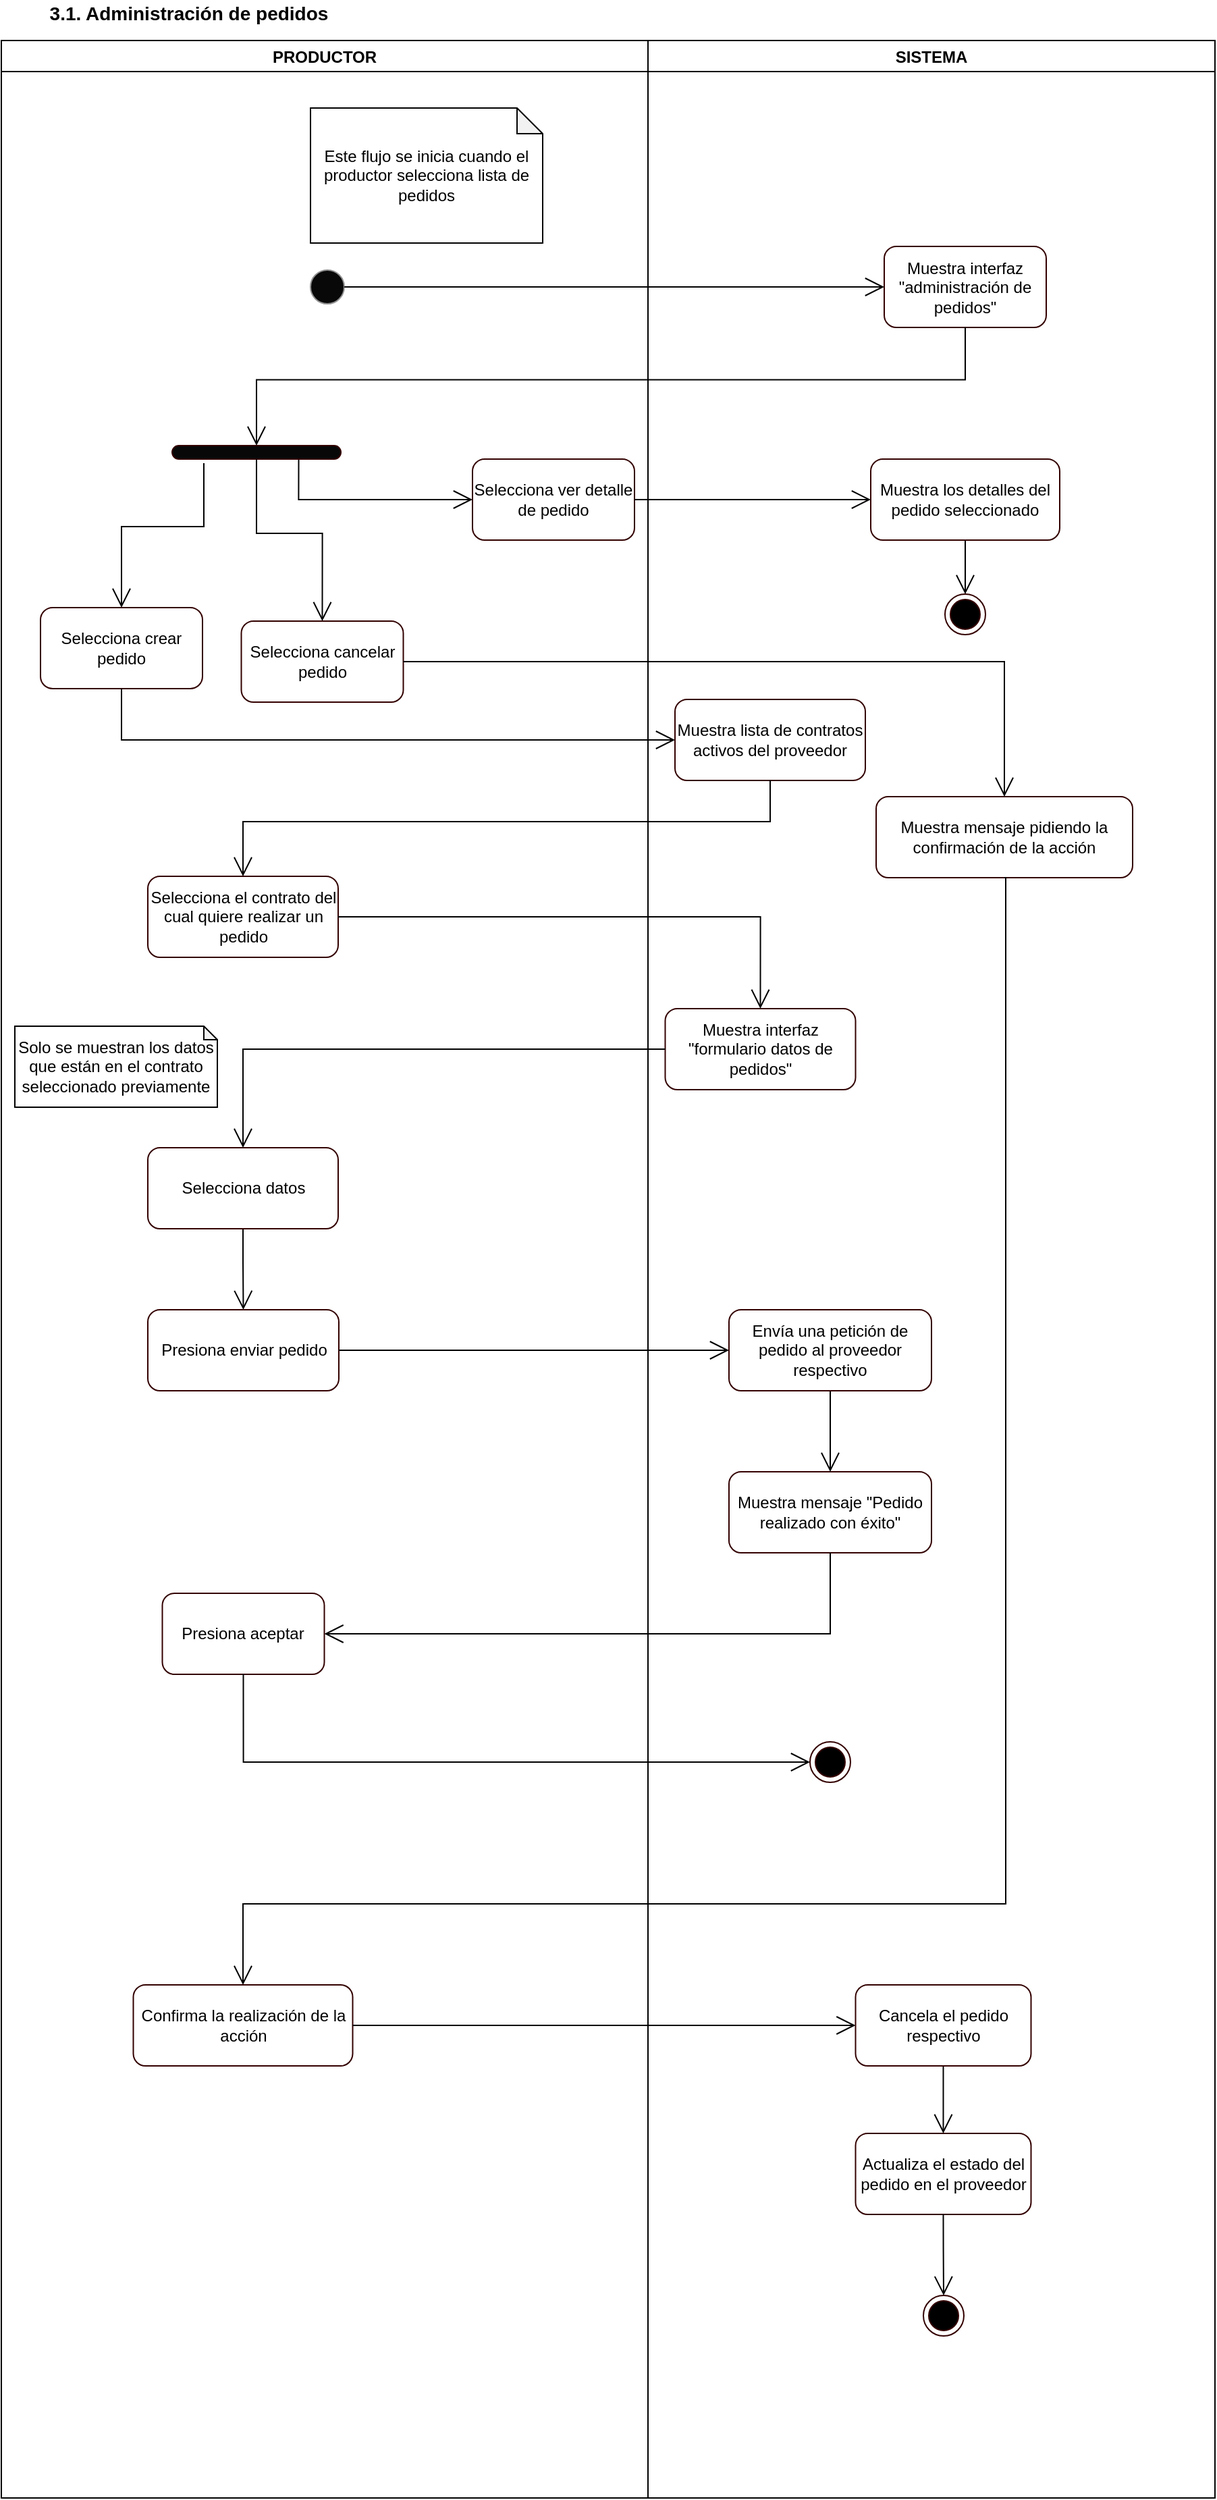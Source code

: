 <mxfile version="13.2.4" type="device"><diagram id="usdjyMedl2LyT0kTP7rD" name="Page-1"><mxGraphModel dx="898" dy="11032" grid="1" gridSize="10" guides="1" tooltips="1" connect="1" arrows="1" fold="1" page="1" pageScale="1" pageWidth="827" pageHeight="1169" math="0" shadow="0"><root><mxCell id="0"/><mxCell id="1" parent="0"/><mxCell id="cfUANLPs1cfpUvms5ylp-100" value="PRODUCTOR" style="swimlane;gradientColor=none;" parent="1" vertex="1"><mxGeometry x="41" y="-10480" width="479" height="1820" as="geometry"/></mxCell><mxCell id="cfUANLPs1cfpUvms5ylp-101" value="" style="ellipse;whiteSpace=wrap;html=1;aspect=fixed;strokeColor=#919191;fillColor=#080808;gradientColor=none;" parent="cfUANLPs1cfpUvms5ylp-100" vertex="1"><mxGeometry x="229" y="170" width="25" height="25" as="geometry"/></mxCell><mxCell id="cfUANLPs1cfpUvms5ylp-102" value="Este flujo se inicia cuando el productor selecciona lista de pedidos" style="shape=note;whiteSpace=wrap;html=1;backgroundOutline=1;darkOpacity=0.05;size=19;" parent="cfUANLPs1cfpUvms5ylp-100" vertex="1"><mxGeometry x="229" y="50" width="172" height="100" as="geometry"/></mxCell><mxCell id="cfUANLPs1cfpUvms5ylp-103" value="" style="group" parent="cfUANLPs1cfpUvms5ylp-100" vertex="1" connectable="0"><mxGeometry x="29" y="300" width="417.5" height="270" as="geometry"/></mxCell><mxCell id="cfUANLPs1cfpUvms5ylp-104" value="" style="group" parent="cfUANLPs1cfpUvms5ylp-103" vertex="1" connectable="0"><mxGeometry width="417.5" height="140" as="geometry"/></mxCell><mxCell id="nRme-nezzcu48ifYfsjX-2" style="edgeStyle=orthogonalEdgeStyle;rounded=0;orthogonalLoop=1;jettySize=auto;html=1;exitX=0.75;exitY=1;exitDx=0;exitDy=0;endArrow=open;endFill=0;endSize=12;" parent="cfUANLPs1cfpUvms5ylp-104" source="cfUANLPs1cfpUvms5ylp-105" target="cfUANLPs1cfpUvms5ylp-111" edge="1"><mxGeometry relative="1" as="geometry"/></mxCell><mxCell id="cfUANLPs1cfpUvms5ylp-105" value="" style="rounded=1;whiteSpace=wrap;html=1;strokeColor=#330000;fillColor=#080808;gradientColor=none;arcSize=50;" parent="cfUANLPs1cfpUvms5ylp-104" vertex="1"><mxGeometry x="97.5" width="125" height="10" as="geometry"/></mxCell><mxCell id="cfUANLPs1cfpUvms5ylp-106" style="edgeStyle=orthogonalEdgeStyle;rounded=0;orthogonalLoop=1;jettySize=auto;html=1;exitX=0.5;exitY=0;exitDx=0;exitDy=0;entryX=0.188;entryY=1.3;entryDx=0;entryDy=0;entryPerimeter=0;startArrow=open;startFill=0;startSize=12;endArrow=none;endFill=0;endSize=12;targetPerimeterSpacing=0;" parent="cfUANLPs1cfpUvms5ylp-104" source="cfUANLPs1cfpUvms5ylp-107" target="cfUANLPs1cfpUvms5ylp-105" edge="1"><mxGeometry relative="1" as="geometry"/></mxCell><mxCell id="cfUANLPs1cfpUvms5ylp-107" value="Selecciona crear pedido" style="rounded=1;whiteSpace=wrap;html=1;strokeColor=#330000;fillColor=#FFFFFF;gradientColor=none;" parent="cfUANLPs1cfpUvms5ylp-104" vertex="1"><mxGeometry y="120" width="120" height="60" as="geometry"/></mxCell><mxCell id="cfUANLPs1cfpUvms5ylp-111" value="Selecciona ver detalle de pedido" style="rounded=1;whiteSpace=wrap;html=1;strokeColor=#330000;fillColor=#FFFFFF;gradientColor=none;" parent="cfUANLPs1cfpUvms5ylp-104" vertex="1"><mxGeometry x="320" y="10" width="120" height="60" as="geometry"/></mxCell><mxCell id="cfUANLPs1cfpUvms5ylp-109" value="Selecciona cancelar pedido" style="rounded=1;whiteSpace=wrap;html=1;strokeColor=#330000;fillColor=#FFFFFF;gradientColor=none;" parent="cfUANLPs1cfpUvms5ylp-103" vertex="1"><mxGeometry x="148.75" y="130" width="120" height="60" as="geometry"/></mxCell><mxCell id="cfUANLPs1cfpUvms5ylp-108" style="edgeStyle=orthogonalEdgeStyle;rounded=0;orthogonalLoop=1;jettySize=auto;html=1;exitX=0.5;exitY=0;exitDx=0;exitDy=0;entryX=0.5;entryY=1;entryDx=0;entryDy=0;startArrow=open;startFill=0;startSize=12;endArrow=none;endFill=0;endSize=12;targetPerimeterSpacing=0;" parent="cfUANLPs1cfpUvms5ylp-103" source="cfUANLPs1cfpUvms5ylp-109" target="cfUANLPs1cfpUvms5ylp-105" edge="1"><mxGeometry relative="1" as="geometry"/></mxCell><mxCell id="jhrf9NMhYoPA2JUa3Eh7-8" style="edgeStyle=orthogonalEdgeStyle;rounded=0;orthogonalLoop=1;jettySize=auto;html=1;exitX=0.5;exitY=1;exitDx=0;exitDy=0;entryX=0.5;entryY=0;entryDx=0;entryDy=0;endArrow=open;endFill=0;endSize=12;" parent="cfUANLPs1cfpUvms5ylp-100" source="cfUANLPs1cfpUvms5ylp-115" target="jhrf9NMhYoPA2JUa3Eh7-7" edge="1"><mxGeometry relative="1" as="geometry"/></mxCell><mxCell id="cfUANLPs1cfpUvms5ylp-115" value="Selecciona datos" style="rounded=1;whiteSpace=wrap;html=1;strokeColor=#330000;fillColor=#FFFFFF;gradientColor=none;" parent="cfUANLPs1cfpUvms5ylp-100" vertex="1"><mxGeometry x="108.5" y="820" width="141" height="60" as="geometry"/></mxCell><mxCell id="cfUANLPs1cfpUvms5ylp-116" value="Confirma la realización de la acción" style="rounded=1;whiteSpace=wrap;html=1;strokeColor=#330000;fillColor=#FFFFFF;gradientColor=none;" parent="cfUANLPs1cfpUvms5ylp-100" vertex="1"><mxGeometry x="97.75" y="1440" width="162.5" height="60" as="geometry"/></mxCell><mxCell id="cfUANLPs1cfpUvms5ylp-118" value="Presiona aceptar" style="rounded=1;whiteSpace=wrap;html=1;strokeColor=#330000;fillColor=#FFFFFF;gradientColor=none;" parent="cfUANLPs1cfpUvms5ylp-100" vertex="1"><mxGeometry x="119.25" y="1150" width="120" height="60" as="geometry"/></mxCell><mxCell id="jhrf9NMhYoPA2JUa3Eh7-1" value="Solo se muestran los datos que están en el contrato seleccionado previamente" style="shape=note;whiteSpace=wrap;html=1;backgroundOutline=1;darkOpacity=0.05;size=10;" parent="cfUANLPs1cfpUvms5ylp-100" vertex="1"><mxGeometry x="10" y="730" width="150" height="60" as="geometry"/></mxCell><mxCell id="jhrf9NMhYoPA2JUa3Eh7-3" value="Selecciona el contrato del cual quiere realizar un pedido" style="rounded=1;whiteSpace=wrap;html=1;strokeColor=#330000;fillColor=#FFFFFF;gradientColor=none;" parent="cfUANLPs1cfpUvms5ylp-100" vertex="1"><mxGeometry x="108.5" y="619" width="141" height="60" as="geometry"/></mxCell><mxCell id="jhrf9NMhYoPA2JUa3Eh7-7" value="Presiona enviar pedido" style="rounded=1;whiteSpace=wrap;html=1;strokeColor=#330000;fillColor=#FFFFFF;gradientColor=none;" parent="cfUANLPs1cfpUvms5ylp-100" vertex="1"><mxGeometry x="108.5" y="940" width="141.5" height="60" as="geometry"/></mxCell><mxCell id="cfUANLPs1cfpUvms5ylp-121" value="SISTEMA" style="swimlane;gradientColor=none;" parent="1" vertex="1"><mxGeometry x="520" y="-10480" width="420" height="1820" as="geometry"/></mxCell><mxCell id="cfUANLPs1cfpUvms5ylp-122" value="Muestra interfaz &quot;administración de pedidos&quot;" style="rounded=1;whiteSpace=wrap;html=1;strokeColor=#330000;fillColor=#FFFFFF;gradientColor=none;" parent="cfUANLPs1cfpUvms5ylp-121" vertex="1"><mxGeometry x="175" y="152.5" width="120" height="60" as="geometry"/></mxCell><mxCell id="cfUANLPs1cfpUvms5ylp-143" value="" style="group" parent="cfUANLPs1cfpUvms5ylp-121" vertex="1" connectable="0"><mxGeometry x="153.75" y="1430" width="162.5" height="150" as="geometry"/></mxCell><mxCell id="jhrf9NMhYoPA2JUa3Eh7-15" value="Actualiza el estado del pedido en el proveedor" style="rounded=1;whiteSpace=wrap;html=1;strokeColor=#330000;fillColor=#FFFFFF;gradientColor=none;" parent="cfUANLPs1cfpUvms5ylp-143" vertex="1"><mxGeometry y="120" width="130" height="60" as="geometry"/></mxCell><mxCell id="jhrf9NMhYoPA2JUa3Eh7-16" style="edgeStyle=orthogonalEdgeStyle;rounded=0;orthogonalLoop=1;jettySize=auto;html=1;exitX=0.5;exitY=1;exitDx=0;exitDy=0;entryX=0.5;entryY=0;entryDx=0;entryDy=0;endArrow=open;endFill=0;endSize=12;" parent="cfUANLPs1cfpUvms5ylp-143" source="cfUANLPs1cfpUvms5ylp-136" target="jhrf9NMhYoPA2JUa3Eh7-15" edge="1"><mxGeometry relative="1" as="geometry"/></mxCell><mxCell id="cfUANLPs1cfpUvms5ylp-136" value="Cancela el pedido respectivo" style="rounded=1;whiteSpace=wrap;html=1;strokeColor=#330000;fillColor=#FFFFFF;gradientColor=none;" parent="cfUANLPs1cfpUvms5ylp-143" vertex="1"><mxGeometry y="10" width="130" height="60" as="geometry"/></mxCell><mxCell id="cfUANLPs1cfpUvms5ylp-171" value="Muestra interfaz &quot;formulario datos de pedidos&quot;" style="rounded=1;whiteSpace=wrap;html=1;strokeColor=#330000;fillColor=#FFFFFF;gradientColor=none;" parent="cfUANLPs1cfpUvms5ylp-121" vertex="1"><mxGeometry x="12.75" y="717" width="141" height="60" as="geometry"/></mxCell><mxCell id="jhrf9NMhYoPA2JUa3Eh7-2" value="Muestra lista de contratos activos del proveedor" style="rounded=1;whiteSpace=wrap;html=1;strokeColor=#330000;fillColor=#FFFFFF;gradientColor=none;" parent="cfUANLPs1cfpUvms5ylp-121" vertex="1"><mxGeometry x="20" y="488" width="141" height="60" as="geometry"/></mxCell><mxCell id="cfUANLPs1cfpUvms5ylp-146" value="" style="ellipse;html=1;shape=endState;fillColor=#000000;strokeColor=#330000;" parent="cfUANLPs1cfpUvms5ylp-121" vertex="1"><mxGeometry x="204" y="1670" width="30" height="30" as="geometry"/></mxCell><mxCell id="jhrf9NMhYoPA2JUa3Eh7-20" style="edgeStyle=orthogonalEdgeStyle;rounded=0;orthogonalLoop=1;jettySize=auto;html=1;exitX=0.5;exitY=1;exitDx=0;exitDy=0;entryX=0.5;entryY=0;entryDx=0;entryDy=0;endArrow=open;endFill=0;endSize=12;" parent="cfUANLPs1cfpUvms5ylp-121" source="jhrf9NMhYoPA2JUa3Eh7-15" target="cfUANLPs1cfpUvms5ylp-146" edge="1"><mxGeometry relative="1" as="geometry"/></mxCell><mxCell id="jhrf9NMhYoPA2JUa3Eh7-17" value="Muestra mensaje pidiendo la confirmación de la acción" style="rounded=1;whiteSpace=wrap;html=1;strokeColor=#330000;fillColor=#FFFFFF;gradientColor=none;" parent="cfUANLPs1cfpUvms5ylp-121" vertex="1"><mxGeometry x="169" y="560" width="190" height="60" as="geometry"/></mxCell><mxCell id="hLdrudT1rtcs0fi3XzOR-3" style="edgeStyle=orthogonalEdgeStyle;rounded=0;orthogonalLoop=1;jettySize=auto;html=1;exitX=0.5;exitY=1;exitDx=0;exitDy=0;entryX=0.5;entryY=0;entryDx=0;entryDy=0;endArrow=open;endFill=0;endSize=12;" parent="cfUANLPs1cfpUvms5ylp-121" source="hLdrudT1rtcs0fi3XzOR-1" target="hLdrudT1rtcs0fi3XzOR-2" edge="1"><mxGeometry relative="1" as="geometry"/></mxCell><mxCell id="hLdrudT1rtcs0fi3XzOR-1" value="Muestra los detalles del pedido seleccionado" style="rounded=1;whiteSpace=wrap;html=1;strokeColor=#330000;fillColor=#FFFFFF;gradientColor=none;" parent="cfUANLPs1cfpUvms5ylp-121" vertex="1"><mxGeometry x="165" y="310" width="140" height="60" as="geometry"/></mxCell><mxCell id="hLdrudT1rtcs0fi3XzOR-2" value="" style="ellipse;html=1;shape=endState;fillColor=#000000;strokeColor=#330000;" parent="cfUANLPs1cfpUvms5ylp-121" vertex="1"><mxGeometry x="220" y="410" width="30" height="30" as="geometry"/></mxCell><mxCell id="cfUANLPs1cfpUvms5ylp-128" value="Muestra mensaje &quot;Pedido realizado con éxito&quot;" style="rounded=1;whiteSpace=wrap;html=1;strokeColor=#330000;fillColor=#FFFFFF;gradientColor=none;" parent="cfUANLPs1cfpUvms5ylp-121" vertex="1"><mxGeometry x="60" y="1060" width="150" height="60" as="geometry"/></mxCell><mxCell id="cfUANLPs1cfpUvms5ylp-148" value="" style="ellipse;html=1;shape=endState;fillColor=#000000;strokeColor=#330000;" parent="cfUANLPs1cfpUvms5ylp-121" vertex="1"><mxGeometry x="120" y="1260" width="30" height="30" as="geometry"/></mxCell><mxCell id="jhrf9NMhYoPA2JUa3Eh7-13" value="" style="edgeStyle=orthogonalEdgeStyle;rounded=0;orthogonalLoop=1;jettySize=auto;html=1;endArrow=open;endFill=0;endSize=12;" parent="cfUANLPs1cfpUvms5ylp-121" source="jhrf9NMhYoPA2JUa3Eh7-12" target="cfUANLPs1cfpUvms5ylp-128" edge="1"><mxGeometry relative="1" as="geometry"/></mxCell><mxCell id="jhrf9NMhYoPA2JUa3Eh7-12" value="Envía una petición de pedido al proveedor respectivo" style="rounded=1;whiteSpace=wrap;html=1;strokeColor=#330000;fillColor=#FFFFFF;gradientColor=none;" parent="cfUANLPs1cfpUvms5ylp-121" vertex="1"><mxGeometry x="60" y="940" width="150" height="60" as="geometry"/></mxCell><mxCell id="cfUANLPs1cfpUvms5ylp-156" style="edgeStyle=orthogonalEdgeStyle;rounded=0;orthogonalLoop=1;jettySize=auto;html=1;exitX=1;exitY=0.5;exitDx=0;exitDy=0;entryX=0;entryY=0.5;entryDx=0;entryDy=0;endSize=12;endArrow=open;endFill=0;" parent="1" source="cfUANLPs1cfpUvms5ylp-101" target="cfUANLPs1cfpUvms5ylp-122" edge="1"><mxGeometry relative="1" as="geometry"/></mxCell><mxCell id="cfUANLPs1cfpUvms5ylp-157" style="edgeStyle=orthogonalEdgeStyle;rounded=0;orthogonalLoop=1;jettySize=auto;html=1;exitX=0.5;exitY=1;exitDx=0;exitDy=0;entryX=0.5;entryY=0;entryDx=0;entryDy=0;endArrow=open;endFill=0;endSize=12;" parent="1" source="cfUANLPs1cfpUvms5ylp-122" target="cfUANLPs1cfpUvms5ylp-105" edge="1"><mxGeometry relative="1" as="geometry"/></mxCell><mxCell id="cfUANLPs1cfpUvms5ylp-161" style="edgeStyle=orthogonalEdgeStyle;rounded=0;orthogonalLoop=1;jettySize=auto;html=1;exitX=1;exitY=0.5;exitDx=0;exitDy=0;endArrow=open;endFill=0;endSize=12;entryX=0;entryY=0.5;entryDx=0;entryDy=0;" parent="1" source="cfUANLPs1cfpUvms5ylp-116" target="cfUANLPs1cfpUvms5ylp-136" edge="1"><mxGeometry relative="1" as="geometry"><mxPoint x="640" y="-9010" as="targetPoint"/></mxGeometry></mxCell><mxCell id="cfUANLPs1cfpUvms5ylp-163" style="edgeStyle=orthogonalEdgeStyle;rounded=0;orthogonalLoop=1;jettySize=auto;html=1;exitX=0.5;exitY=1;exitDx=0;exitDy=0;entryX=1;entryY=0.5;entryDx=0;entryDy=0;endArrow=open;endFill=0;endSize=12;" parent="1" source="cfUANLPs1cfpUvms5ylp-128" target="cfUANLPs1cfpUvms5ylp-118" edge="1"><mxGeometry relative="1" as="geometry"/></mxCell><mxCell id="cfUANLPs1cfpUvms5ylp-164" style="edgeStyle=orthogonalEdgeStyle;rounded=0;orthogonalLoop=1;jettySize=auto;html=1;exitX=0.5;exitY=1;exitDx=0;exitDy=0;entryX=0;entryY=0.5;entryDx=0;entryDy=0;endArrow=open;endFill=0;endSize=12;" parent="1" source="cfUANLPs1cfpUvms5ylp-118" target="cfUANLPs1cfpUvms5ylp-148" edge="1"><mxGeometry relative="1" as="geometry"/></mxCell><mxCell id="cfUANLPs1cfpUvms5ylp-173" style="edgeStyle=orthogonalEdgeStyle;rounded=0;orthogonalLoop=1;jettySize=auto;html=1;exitX=0;exitY=0.5;exitDx=0;exitDy=0;entryX=0.5;entryY=0;entryDx=0;entryDy=0;startArrow=none;startFill=0;startSize=12;endArrow=open;endFill=0;endSize=12;targetPerimeterSpacing=0;" parent="1" source="cfUANLPs1cfpUvms5ylp-171" target="cfUANLPs1cfpUvms5ylp-115" edge="1"><mxGeometry relative="1" as="geometry"/></mxCell><mxCell id="cfUANLPs1cfpUvms5ylp-174" style="edgeStyle=orthogonalEdgeStyle;rounded=0;orthogonalLoop=1;jettySize=auto;html=1;exitX=0.5;exitY=1;exitDx=0;exitDy=0;startArrow=none;startFill=0;startSize=12;endArrow=open;endFill=0;endSize=12;targetPerimeterSpacing=0;entryX=0;entryY=0.5;entryDx=0;entryDy=0;" parent="1" source="cfUANLPs1cfpUvms5ylp-107" target="jhrf9NMhYoPA2JUa3Eh7-2" edge="1"><mxGeometry relative="1" as="geometry"><mxPoint x="280" y="-9940" as="targetPoint"/></mxGeometry></mxCell><mxCell id="jhrf9NMhYoPA2JUa3Eh7-5" style="edgeStyle=orthogonalEdgeStyle;rounded=0;orthogonalLoop=1;jettySize=auto;html=1;exitX=0.5;exitY=1;exitDx=0;exitDy=0;endSize=12;endArrow=open;endFill=0;" parent="1" source="jhrf9NMhYoPA2JUa3Eh7-2" target="jhrf9NMhYoPA2JUa3Eh7-3" edge="1"><mxGeometry relative="1" as="geometry"/></mxCell><mxCell id="jhrf9NMhYoPA2JUa3Eh7-6" style="edgeStyle=orthogonalEdgeStyle;rounded=0;orthogonalLoop=1;jettySize=auto;html=1;exitX=1;exitY=0.5;exitDx=0;exitDy=0;entryX=0.5;entryY=0;entryDx=0;entryDy=0;endArrow=open;endFill=0;endSize=12;" parent="1" source="jhrf9NMhYoPA2JUa3Eh7-3" target="cfUANLPs1cfpUvms5ylp-171" edge="1"><mxGeometry relative="1" as="geometry"/></mxCell><mxCell id="jhrf9NMhYoPA2JUa3Eh7-11" style="edgeStyle=orthogonalEdgeStyle;rounded=0;orthogonalLoop=1;jettySize=auto;html=1;exitX=1;exitY=0.5;exitDx=0;exitDy=0;endArrow=open;endFill=0;endSize=12;entryX=0;entryY=0.5;entryDx=0;entryDy=0;" parent="1" source="jhrf9NMhYoPA2JUa3Eh7-7" target="jhrf9NMhYoPA2JUa3Eh7-12" edge="1"><mxGeometry relative="1" as="geometry"><mxPoint x="480" y="-9510" as="targetPoint"/></mxGeometry></mxCell><mxCell id="jhrf9NMhYoPA2JUa3Eh7-19" style="edgeStyle=orthogonalEdgeStyle;rounded=0;orthogonalLoop=1;jettySize=auto;html=1;exitX=0.5;exitY=1;exitDx=0;exitDy=0;endArrow=open;endFill=0;endSize=12;" parent="1" source="jhrf9NMhYoPA2JUa3Eh7-17" target="cfUANLPs1cfpUvms5ylp-116" edge="1"><mxGeometry relative="1" as="geometry"><Array as="points"><mxPoint x="785" y="-9100"/><mxPoint x="220" y="-9100"/></Array></mxGeometry></mxCell><mxCell id="nRme-nezzcu48ifYfsjX-1" style="edgeStyle=orthogonalEdgeStyle;rounded=0;orthogonalLoop=1;jettySize=auto;html=1;exitX=1;exitY=0.5;exitDx=0;exitDy=0;endArrow=open;endFill=0;endSize=12;" parent="1" source="cfUANLPs1cfpUvms5ylp-109" target="jhrf9NMhYoPA2JUa3Eh7-17" edge="1"><mxGeometry relative="1" as="geometry"><Array as="points"><mxPoint x="360" y="-10020"/><mxPoint x="784" y="-10020"/></Array></mxGeometry></mxCell><mxCell id="nRme-nezzcu48ifYfsjX-4" style="edgeStyle=orthogonalEdgeStyle;rounded=0;orthogonalLoop=1;jettySize=auto;html=1;exitX=1;exitY=0.5;exitDx=0;exitDy=0;endArrow=open;endFill=0;endSize=12;" parent="1" source="cfUANLPs1cfpUvms5ylp-111" edge="1"><mxGeometry relative="1" as="geometry"><mxPoint x="685" y="-10140" as="targetPoint"/></mxGeometry></mxCell><mxCell id="FAqbSEdh4VtDYMuV-4hz-1" value="3.1. Administración de pedidos" style="text;html=1;strokeColor=none;fillColor=none;align=center;verticalAlign=middle;whiteSpace=wrap;rounded=0;fontFamily=Arial;fontSize=14;fontStyle=1" vertex="1" parent="1"><mxGeometry x="60" y="-10510" width="240" height="20" as="geometry"/></mxCell></root></mxGraphModel></diagram></mxfile>
